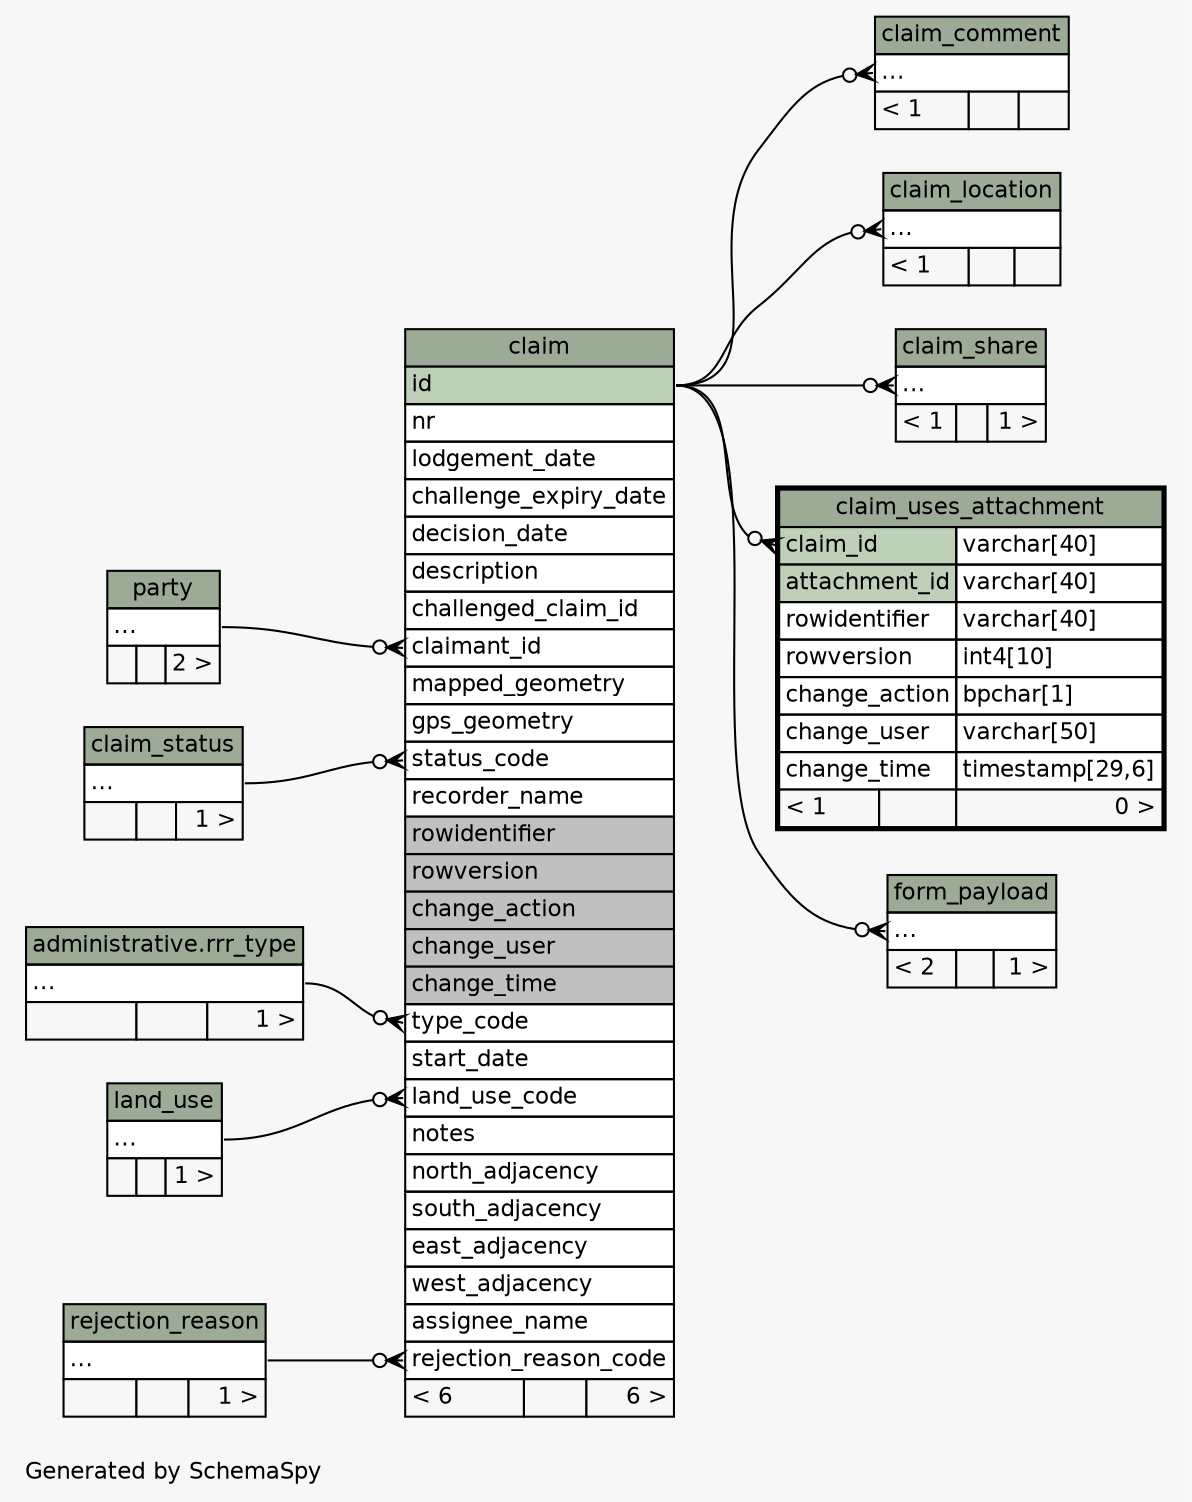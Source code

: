 // dot 2.36.0 on Windows 7 6.1
// SchemaSpy rev 590
digraph "twoDegreesRelationshipsDiagram" {
  graph [
    rankdir="RL"
    bgcolor="#f7f7f7"
    label="\nGenerated by SchemaSpy"
    labeljust="l"
    nodesep="0.18"
    ranksep="0.46"
    fontname="Helvetica"
    fontsize="11"
  ];
  node [
    fontname="Helvetica"
    fontsize="11"
    shape="plaintext"
  ];
  edge [
    arrowsize="0.8"
  ];
  "claim":"claimant_id":w -> "party":"elipses":e [arrowhead=none dir=back arrowtail=crowodot];
  "claim":"land_use_code":w -> "land_use":"elipses":e [arrowhead=none dir=back arrowtail=crowodot];
  "claim":"rejection_reason_code":w -> "rejection_reason":"elipses":e [arrowhead=none dir=back arrowtail=crowodot];
  "claim":"status_code":w -> "claim_status":"elipses":e [arrowhead=none dir=back arrowtail=crowodot];
  "claim":"type_code":w -> "administrative.rrr_type":"elipses":e [arrowhead=none dir=back arrowtail=crowodot];
  "claim_comment":"elipses":w -> "claim":"id":e [arrowhead=none dir=back arrowtail=crowodot];
  "claim_location":"elipses":w -> "claim":"id":e [arrowhead=none dir=back arrowtail=crowodot];
  "claim_share":"elipses":w -> "claim":"id":e [arrowhead=none dir=back arrowtail=crowodot];
  "claim_uses_attachment":"claim_id":w -> "claim":"id":e [arrowhead=none dir=back arrowtail=crowodot];
  "form_payload":"elipses":w -> "claim":"id":e [arrowhead=none dir=back arrowtail=crowodot];
  "claim" [
    label=<
    <TABLE BORDER="0" CELLBORDER="1" CELLSPACING="0" BGCOLOR="#ffffff">
      <TR><TD COLSPAN="3" BGCOLOR="#9bab96" ALIGN="CENTER">claim</TD></TR>
      <TR><TD PORT="id" COLSPAN="3" BGCOLOR="#bed1b8" ALIGN="LEFT">id</TD></TR>
      <TR><TD PORT="nr" COLSPAN="3" ALIGN="LEFT">nr</TD></TR>
      <TR><TD PORT="lodgement_date" COLSPAN="3" ALIGN="LEFT">lodgement_date</TD></TR>
      <TR><TD PORT="challenge_expiry_date" COLSPAN="3" ALIGN="LEFT">challenge_expiry_date</TD></TR>
      <TR><TD PORT="decision_date" COLSPAN="3" ALIGN="LEFT">decision_date</TD></TR>
      <TR><TD PORT="description" COLSPAN="3" ALIGN="LEFT">description</TD></TR>
      <TR><TD PORT="challenged_claim_id" COLSPAN="3" ALIGN="LEFT">challenged_claim_id</TD></TR>
      <TR><TD PORT="claimant_id" COLSPAN="3" ALIGN="LEFT">claimant_id</TD></TR>
      <TR><TD PORT="mapped_geometry" COLSPAN="3" ALIGN="LEFT">mapped_geometry</TD></TR>
      <TR><TD PORT="gps_geometry" COLSPAN="3" ALIGN="LEFT">gps_geometry</TD></TR>
      <TR><TD PORT="status_code" COLSPAN="3" ALIGN="LEFT">status_code</TD></TR>
      <TR><TD PORT="recorder_name" COLSPAN="3" ALIGN="LEFT">recorder_name</TD></TR>
      <TR><TD PORT="rowidentifier" COLSPAN="3" BGCOLOR="#c0c0c0" ALIGN="LEFT">rowidentifier</TD></TR>
      <TR><TD PORT="rowversion" COLSPAN="3" BGCOLOR="#c0c0c0" ALIGN="LEFT">rowversion</TD></TR>
      <TR><TD PORT="change_action" COLSPAN="3" BGCOLOR="#c0c0c0" ALIGN="LEFT">change_action</TD></TR>
      <TR><TD PORT="change_user" COLSPAN="3" BGCOLOR="#c0c0c0" ALIGN="LEFT">change_user</TD></TR>
      <TR><TD PORT="change_time" COLSPAN="3" BGCOLOR="#c0c0c0" ALIGN="LEFT">change_time</TD></TR>
      <TR><TD PORT="type_code" COLSPAN="3" ALIGN="LEFT">type_code</TD></TR>
      <TR><TD PORT="start_date" COLSPAN="3" ALIGN="LEFT">start_date</TD></TR>
      <TR><TD PORT="land_use_code" COLSPAN="3" ALIGN="LEFT">land_use_code</TD></TR>
      <TR><TD PORT="notes" COLSPAN="3" ALIGN="LEFT">notes</TD></TR>
      <TR><TD PORT="north_adjacency" COLSPAN="3" ALIGN="LEFT">north_adjacency</TD></TR>
      <TR><TD PORT="south_adjacency" COLSPAN="3" ALIGN="LEFT">south_adjacency</TD></TR>
      <TR><TD PORT="east_adjacency" COLSPAN="3" ALIGN="LEFT">east_adjacency</TD></TR>
      <TR><TD PORT="west_adjacency" COLSPAN="3" ALIGN="LEFT">west_adjacency</TD></TR>
      <TR><TD PORT="assignee_name" COLSPAN="3" ALIGN="LEFT">assignee_name</TD></TR>
      <TR><TD PORT="rejection_reason_code" COLSPAN="3" ALIGN="LEFT">rejection_reason_code</TD></TR>
      <TR><TD ALIGN="LEFT" BGCOLOR="#f7f7f7">&lt; 6</TD><TD ALIGN="RIGHT" BGCOLOR="#f7f7f7">  </TD><TD ALIGN="RIGHT" BGCOLOR="#f7f7f7">6 &gt;</TD></TR>
    </TABLE>>
    URL="claim.html"
    tooltip="claim"
  ];
  "claim_comment" [
    label=<
    <TABLE BORDER="0" CELLBORDER="1" CELLSPACING="0" BGCOLOR="#ffffff">
      <TR><TD COLSPAN="3" BGCOLOR="#9bab96" ALIGN="CENTER">claim_comment</TD></TR>
      <TR><TD PORT="elipses" COLSPAN="3" ALIGN="LEFT">...</TD></TR>
      <TR><TD ALIGN="LEFT" BGCOLOR="#f7f7f7">&lt; 1</TD><TD ALIGN="RIGHT" BGCOLOR="#f7f7f7">  </TD><TD ALIGN="RIGHT" BGCOLOR="#f7f7f7">  </TD></TR>
    </TABLE>>
    URL="claim_comment.html"
    tooltip="claim_comment"
  ];
  "claim_location" [
    label=<
    <TABLE BORDER="0" CELLBORDER="1" CELLSPACING="0" BGCOLOR="#ffffff">
      <TR><TD COLSPAN="3" BGCOLOR="#9bab96" ALIGN="CENTER">claim_location</TD></TR>
      <TR><TD PORT="elipses" COLSPAN="3" ALIGN="LEFT">...</TD></TR>
      <TR><TD ALIGN="LEFT" BGCOLOR="#f7f7f7">&lt; 1</TD><TD ALIGN="RIGHT" BGCOLOR="#f7f7f7">  </TD><TD ALIGN="RIGHT" BGCOLOR="#f7f7f7">  </TD></TR>
    </TABLE>>
    URL="claim_location.html"
    tooltip="claim_location"
  ];
  "claim_share" [
    label=<
    <TABLE BORDER="0" CELLBORDER="1" CELLSPACING="0" BGCOLOR="#ffffff">
      <TR><TD COLSPAN="3" BGCOLOR="#9bab96" ALIGN="CENTER">claim_share</TD></TR>
      <TR><TD PORT="elipses" COLSPAN="3" ALIGN="LEFT">...</TD></TR>
      <TR><TD ALIGN="LEFT" BGCOLOR="#f7f7f7">&lt; 1</TD><TD ALIGN="RIGHT" BGCOLOR="#f7f7f7">  </TD><TD ALIGN="RIGHT" BGCOLOR="#f7f7f7">1 &gt;</TD></TR>
    </TABLE>>
    URL="claim_share.html"
    tooltip="claim_share"
  ];
  "claim_status" [
    label=<
    <TABLE BORDER="0" CELLBORDER="1" CELLSPACING="0" BGCOLOR="#ffffff">
      <TR><TD COLSPAN="3" BGCOLOR="#9bab96" ALIGN="CENTER">claim_status</TD></TR>
      <TR><TD PORT="elipses" COLSPAN="3" ALIGN="LEFT">...</TD></TR>
      <TR><TD ALIGN="LEFT" BGCOLOR="#f7f7f7">  </TD><TD ALIGN="RIGHT" BGCOLOR="#f7f7f7">  </TD><TD ALIGN="RIGHT" BGCOLOR="#f7f7f7">1 &gt;</TD></TR>
    </TABLE>>
    URL="claim_status.html"
    tooltip="claim_status"
  ];
  "claim_uses_attachment" [
    label=<
    <TABLE BORDER="2" CELLBORDER="1" CELLSPACING="0" BGCOLOR="#ffffff">
      <TR><TD COLSPAN="3" BGCOLOR="#9bab96" ALIGN="CENTER">claim_uses_attachment</TD></TR>
      <TR><TD PORT="claim_id" COLSPAN="2" BGCOLOR="#bed1b8" ALIGN="LEFT">claim_id</TD><TD PORT="claim_id.type" ALIGN="LEFT">varchar[40]</TD></TR>
      <TR><TD PORT="attachment_id" COLSPAN="2" BGCOLOR="#bed1b8" ALIGN="LEFT">attachment_id</TD><TD PORT="attachment_id.type" ALIGN="LEFT">varchar[40]</TD></TR>
      <TR><TD PORT="rowidentifier" COLSPAN="2" ALIGN="LEFT">rowidentifier</TD><TD PORT="rowidentifier.type" ALIGN="LEFT">varchar[40]</TD></TR>
      <TR><TD PORT="rowversion" COLSPAN="2" ALIGN="LEFT">rowversion</TD><TD PORT="rowversion.type" ALIGN="LEFT">int4[10]</TD></TR>
      <TR><TD PORT="change_action" COLSPAN="2" ALIGN="LEFT">change_action</TD><TD PORT="change_action.type" ALIGN="LEFT">bpchar[1]</TD></TR>
      <TR><TD PORT="change_user" COLSPAN="2" ALIGN="LEFT">change_user</TD><TD PORT="change_user.type" ALIGN="LEFT">varchar[50]</TD></TR>
      <TR><TD PORT="change_time" COLSPAN="2" ALIGN="LEFT">change_time</TD><TD PORT="change_time.type" ALIGN="LEFT">timestamp[29,6]</TD></TR>
      <TR><TD ALIGN="LEFT" BGCOLOR="#f7f7f7">&lt; 1</TD><TD ALIGN="RIGHT" BGCOLOR="#f7f7f7">  </TD><TD ALIGN="RIGHT" BGCOLOR="#f7f7f7">0 &gt;</TD></TR>
    </TABLE>>
    URL="claim_uses_attachment.html"
    tooltip="claim_uses_attachment"
  ];
  "form_payload" [
    label=<
    <TABLE BORDER="0" CELLBORDER="1" CELLSPACING="0" BGCOLOR="#ffffff">
      <TR><TD COLSPAN="3" BGCOLOR="#9bab96" ALIGN="CENTER">form_payload</TD></TR>
      <TR><TD PORT="elipses" COLSPAN="3" ALIGN="LEFT">...</TD></TR>
      <TR><TD ALIGN="LEFT" BGCOLOR="#f7f7f7">&lt; 2</TD><TD ALIGN="RIGHT" BGCOLOR="#f7f7f7">  </TD><TD ALIGN="RIGHT" BGCOLOR="#f7f7f7">1 &gt;</TD></TR>
    </TABLE>>
    URL="form_payload.html"
    tooltip="form_payload"
  ];
  "land_use" [
    label=<
    <TABLE BORDER="0" CELLBORDER="1" CELLSPACING="0" BGCOLOR="#ffffff">
      <TR><TD COLSPAN="3" BGCOLOR="#9bab96" ALIGN="CENTER">land_use</TD></TR>
      <TR><TD PORT="elipses" COLSPAN="3" ALIGN="LEFT">...</TD></TR>
      <TR><TD ALIGN="LEFT" BGCOLOR="#f7f7f7">  </TD><TD ALIGN="RIGHT" BGCOLOR="#f7f7f7">  </TD><TD ALIGN="RIGHT" BGCOLOR="#f7f7f7">1 &gt;</TD></TR>
    </TABLE>>
    URL="land_use.html"
    tooltip="land_use"
  ];
  "party" [
    label=<
    <TABLE BORDER="0" CELLBORDER="1" CELLSPACING="0" BGCOLOR="#ffffff">
      <TR><TD COLSPAN="3" BGCOLOR="#9bab96" ALIGN="CENTER">party</TD></TR>
      <TR><TD PORT="elipses" COLSPAN="3" ALIGN="LEFT">...</TD></TR>
      <TR><TD ALIGN="LEFT" BGCOLOR="#f7f7f7">  </TD><TD ALIGN="RIGHT" BGCOLOR="#f7f7f7">  </TD><TD ALIGN="RIGHT" BGCOLOR="#f7f7f7">2 &gt;</TD></TR>
    </TABLE>>
    URL="party.html"
    tooltip="party"
  ];
  "rejection_reason" [
    label=<
    <TABLE BORDER="0" CELLBORDER="1" CELLSPACING="0" BGCOLOR="#ffffff">
      <TR><TD COLSPAN="3" BGCOLOR="#9bab96" ALIGN="CENTER">rejection_reason</TD></TR>
      <TR><TD PORT="elipses" COLSPAN="3" ALIGN="LEFT">...</TD></TR>
      <TR><TD ALIGN="LEFT" BGCOLOR="#f7f7f7">  </TD><TD ALIGN="RIGHT" BGCOLOR="#f7f7f7">  </TD><TD ALIGN="RIGHT" BGCOLOR="#f7f7f7">1 &gt;</TD></TR>
    </TABLE>>
    URL="rejection_reason.html"
    tooltip="rejection_reason"
  ];
  "administrative.rrr_type" [
    label=<
    <TABLE BORDER="0" CELLBORDER="1" CELLSPACING="0" BGCOLOR="#ffffff">
      <TR><TD COLSPAN="3" BGCOLOR="#9bab96" ALIGN="CENTER">administrative.rrr_type</TD></TR>
      <TR><TD PORT="elipses" COLSPAN="3" ALIGN="LEFT">...</TD></TR>
      <TR><TD ALIGN="LEFT" BGCOLOR="#f7f7f7">  </TD><TD ALIGN="RIGHT" BGCOLOR="#f7f7f7">  </TD><TD ALIGN="RIGHT" BGCOLOR="#f7f7f7">1 &gt;</TD></TR>
    </TABLE>>
    URL="../../administrative/tables/rrr_type.html"
    tooltip="administrative.rrr_type"
  ];
}
